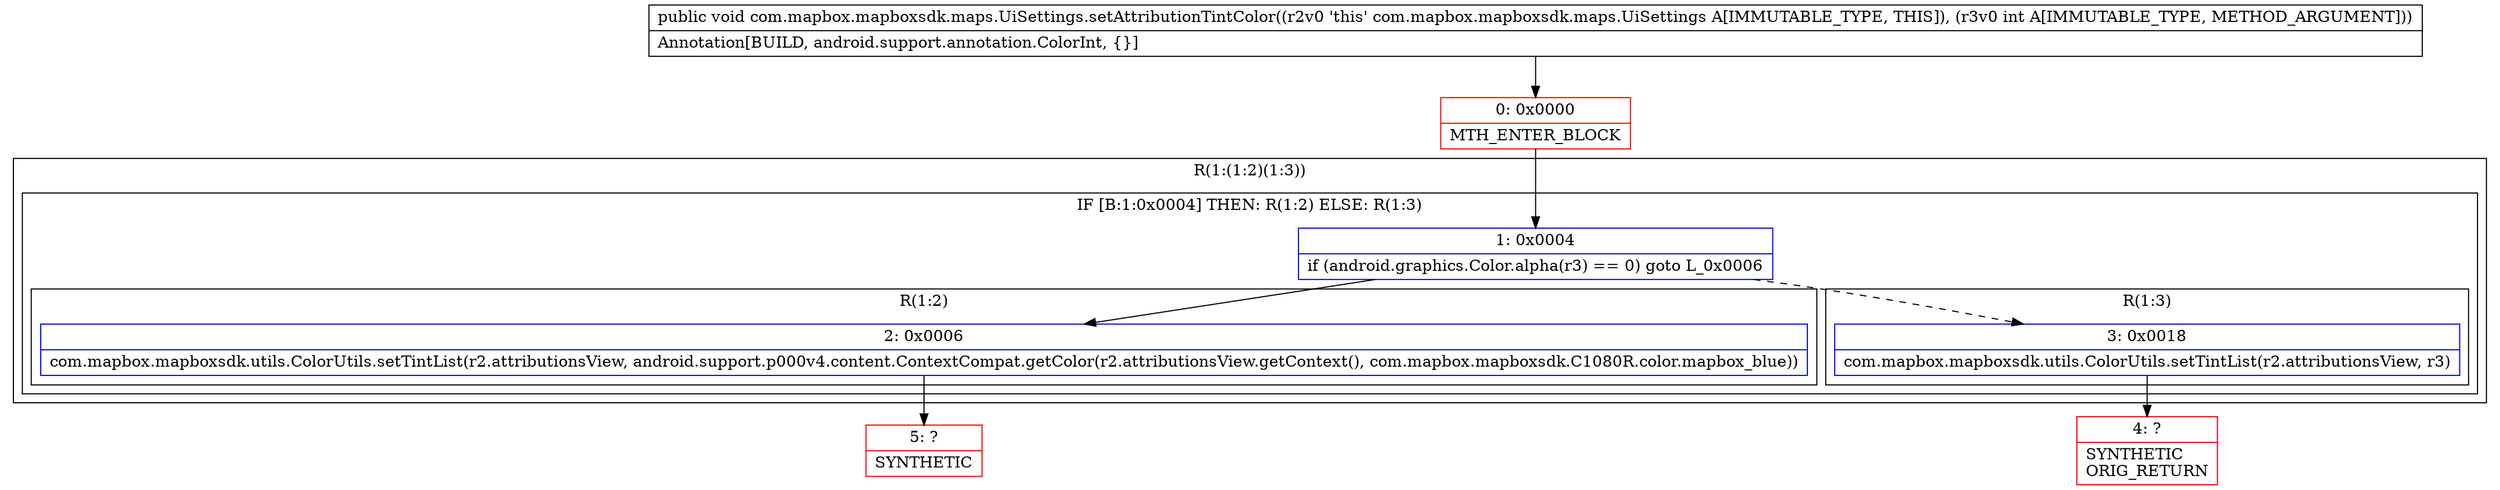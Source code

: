 digraph "CFG forcom.mapbox.mapboxsdk.maps.UiSettings.setAttributionTintColor(I)V" {
subgraph cluster_Region_126748960 {
label = "R(1:(1:2)(1:3))";
node [shape=record,color=blue];
subgraph cluster_IfRegion_1050685428 {
label = "IF [B:1:0x0004] THEN: R(1:2) ELSE: R(1:3)";
node [shape=record,color=blue];
Node_1 [shape=record,label="{1\:\ 0x0004|if (android.graphics.Color.alpha(r3) == 0) goto L_0x0006\l}"];
subgraph cluster_Region_2036771978 {
label = "R(1:2)";
node [shape=record,color=blue];
Node_2 [shape=record,label="{2\:\ 0x0006|com.mapbox.mapboxsdk.utils.ColorUtils.setTintList(r2.attributionsView, android.support.p000v4.content.ContextCompat.getColor(r2.attributionsView.getContext(), com.mapbox.mapboxsdk.C1080R.color.mapbox_blue))\l}"];
}
subgraph cluster_Region_1817667229 {
label = "R(1:3)";
node [shape=record,color=blue];
Node_3 [shape=record,label="{3\:\ 0x0018|com.mapbox.mapboxsdk.utils.ColorUtils.setTintList(r2.attributionsView, r3)\l}"];
}
}
}
Node_0 [shape=record,color=red,label="{0\:\ 0x0000|MTH_ENTER_BLOCK\l}"];
Node_4 [shape=record,color=red,label="{4\:\ ?|SYNTHETIC\lORIG_RETURN\l}"];
Node_5 [shape=record,color=red,label="{5\:\ ?|SYNTHETIC\l}"];
MethodNode[shape=record,label="{public void com.mapbox.mapboxsdk.maps.UiSettings.setAttributionTintColor((r2v0 'this' com.mapbox.mapboxsdk.maps.UiSettings A[IMMUTABLE_TYPE, THIS]), (r3v0 int A[IMMUTABLE_TYPE, METHOD_ARGUMENT]))  | Annotation[BUILD, android.support.annotation.ColorInt, \{\}]\l}"];
MethodNode -> Node_0;
Node_1 -> Node_2;
Node_1 -> Node_3[style=dashed];
Node_2 -> Node_5;
Node_3 -> Node_4;
Node_0 -> Node_1;
}

